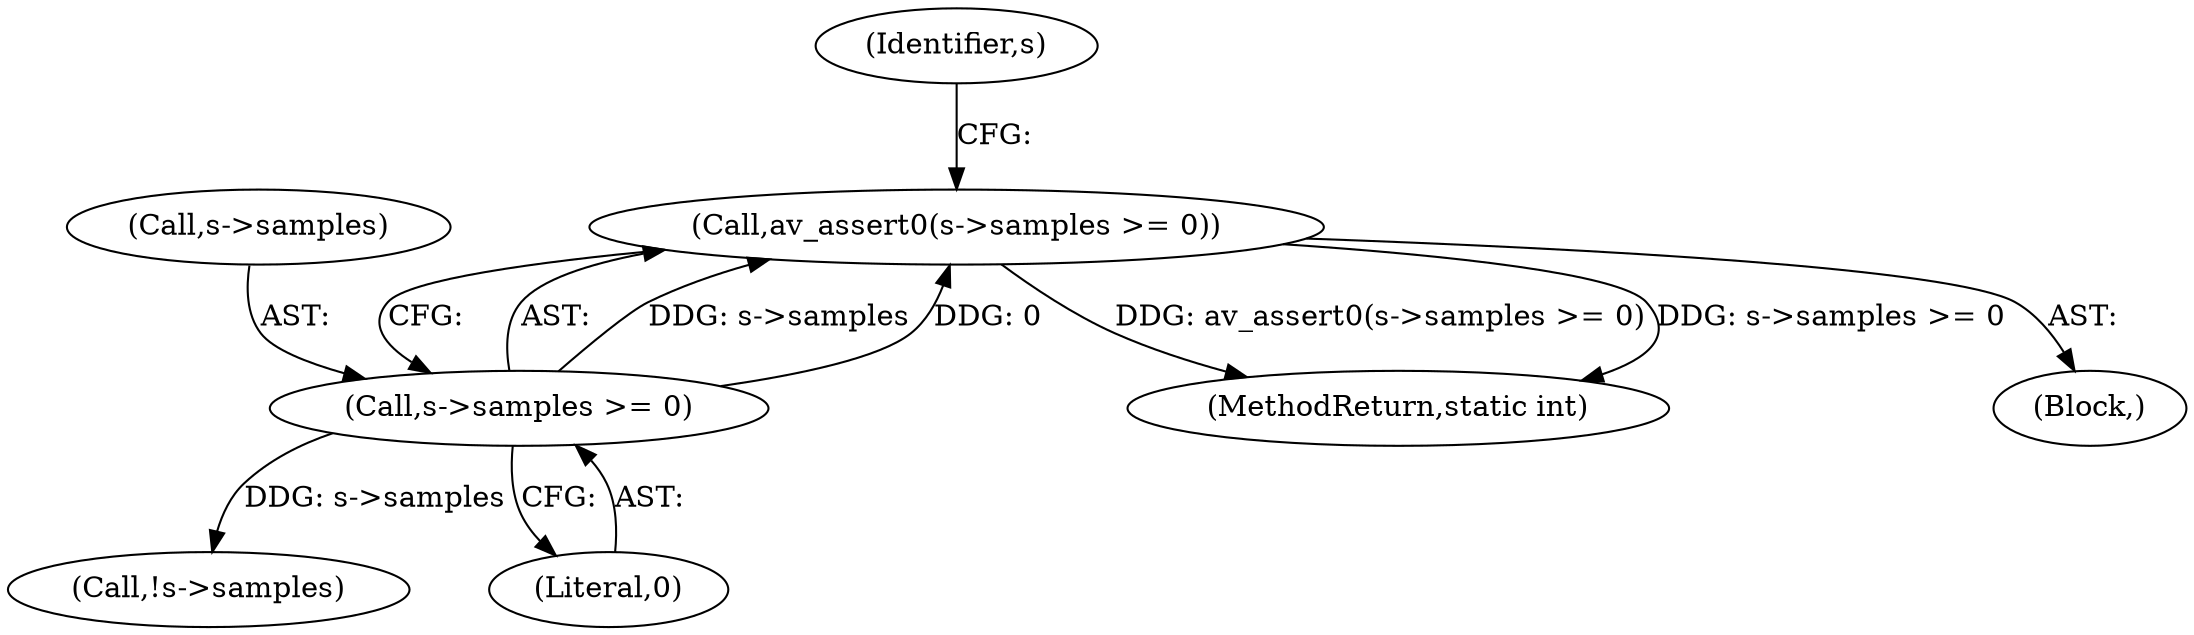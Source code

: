 digraph "0_FFmpeg_ba4beaf6149f7241c8bd85fe853318c2f6837ad0@API" {
"1000135" [label="(Call,av_assert0(s->samples >= 0))"];
"1000136" [label="(Call,s->samples >= 0)"];
"1000110" [label="(Block,)"];
"1000137" [label="(Call,s->samples)"];
"1000719" [label="(MethodReturn,static int)"];
"1000142" [label="(Call,!s->samples)"];
"1000144" [label="(Identifier,s)"];
"1000136" [label="(Call,s->samples >= 0)"];
"1000135" [label="(Call,av_assert0(s->samples >= 0))"];
"1000140" [label="(Literal,0)"];
"1000135" -> "1000110"  [label="AST: "];
"1000135" -> "1000136"  [label="CFG: "];
"1000136" -> "1000135"  [label="AST: "];
"1000144" -> "1000135"  [label="CFG: "];
"1000135" -> "1000719"  [label="DDG: av_assert0(s->samples >= 0)"];
"1000135" -> "1000719"  [label="DDG: s->samples >= 0"];
"1000136" -> "1000135"  [label="DDG: s->samples"];
"1000136" -> "1000135"  [label="DDG: 0"];
"1000136" -> "1000140"  [label="CFG: "];
"1000137" -> "1000136"  [label="AST: "];
"1000140" -> "1000136"  [label="AST: "];
"1000136" -> "1000142"  [label="DDG: s->samples"];
}
